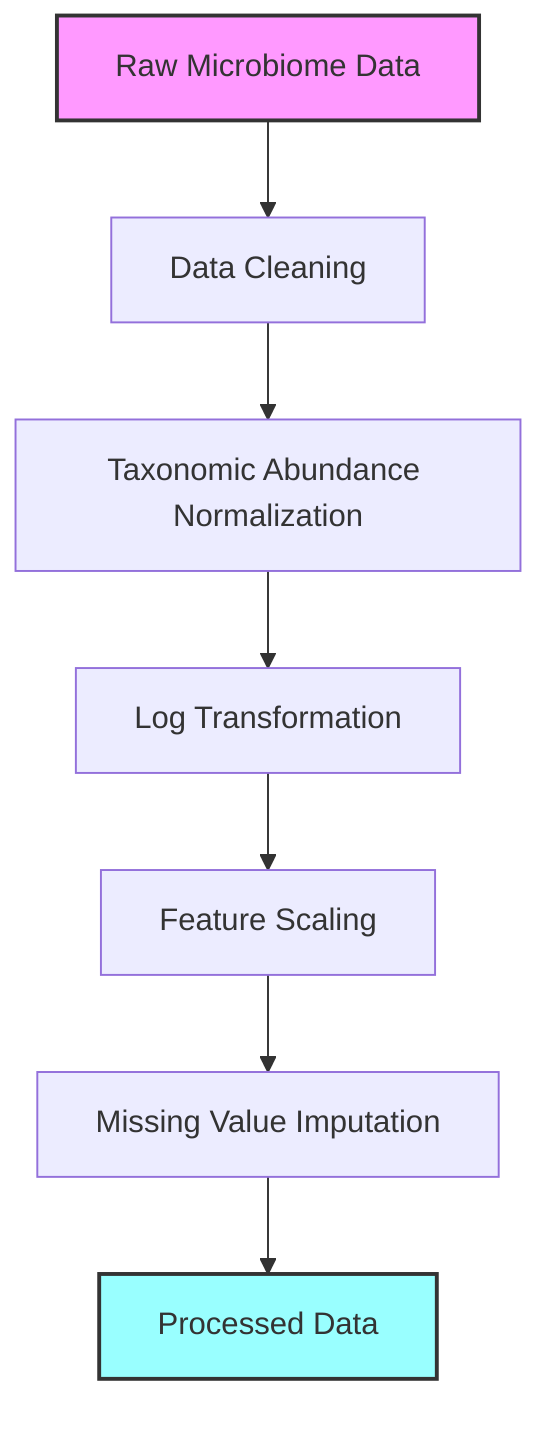 graph TD
    A[Raw Microbiome Data] --> B[Data Cleaning]
    B --> C[Taxonomic Abundance Normalization]
    C --> D[Log Transformation]
    D --> E[Feature Scaling]
    E --> F[Missing Value Imputation]
    F --> G[Processed Data]
    
    style A fill:#f9f,stroke:#333,stroke-width:2px
    style G fill:#9ff,stroke:#333,stroke-width:2px